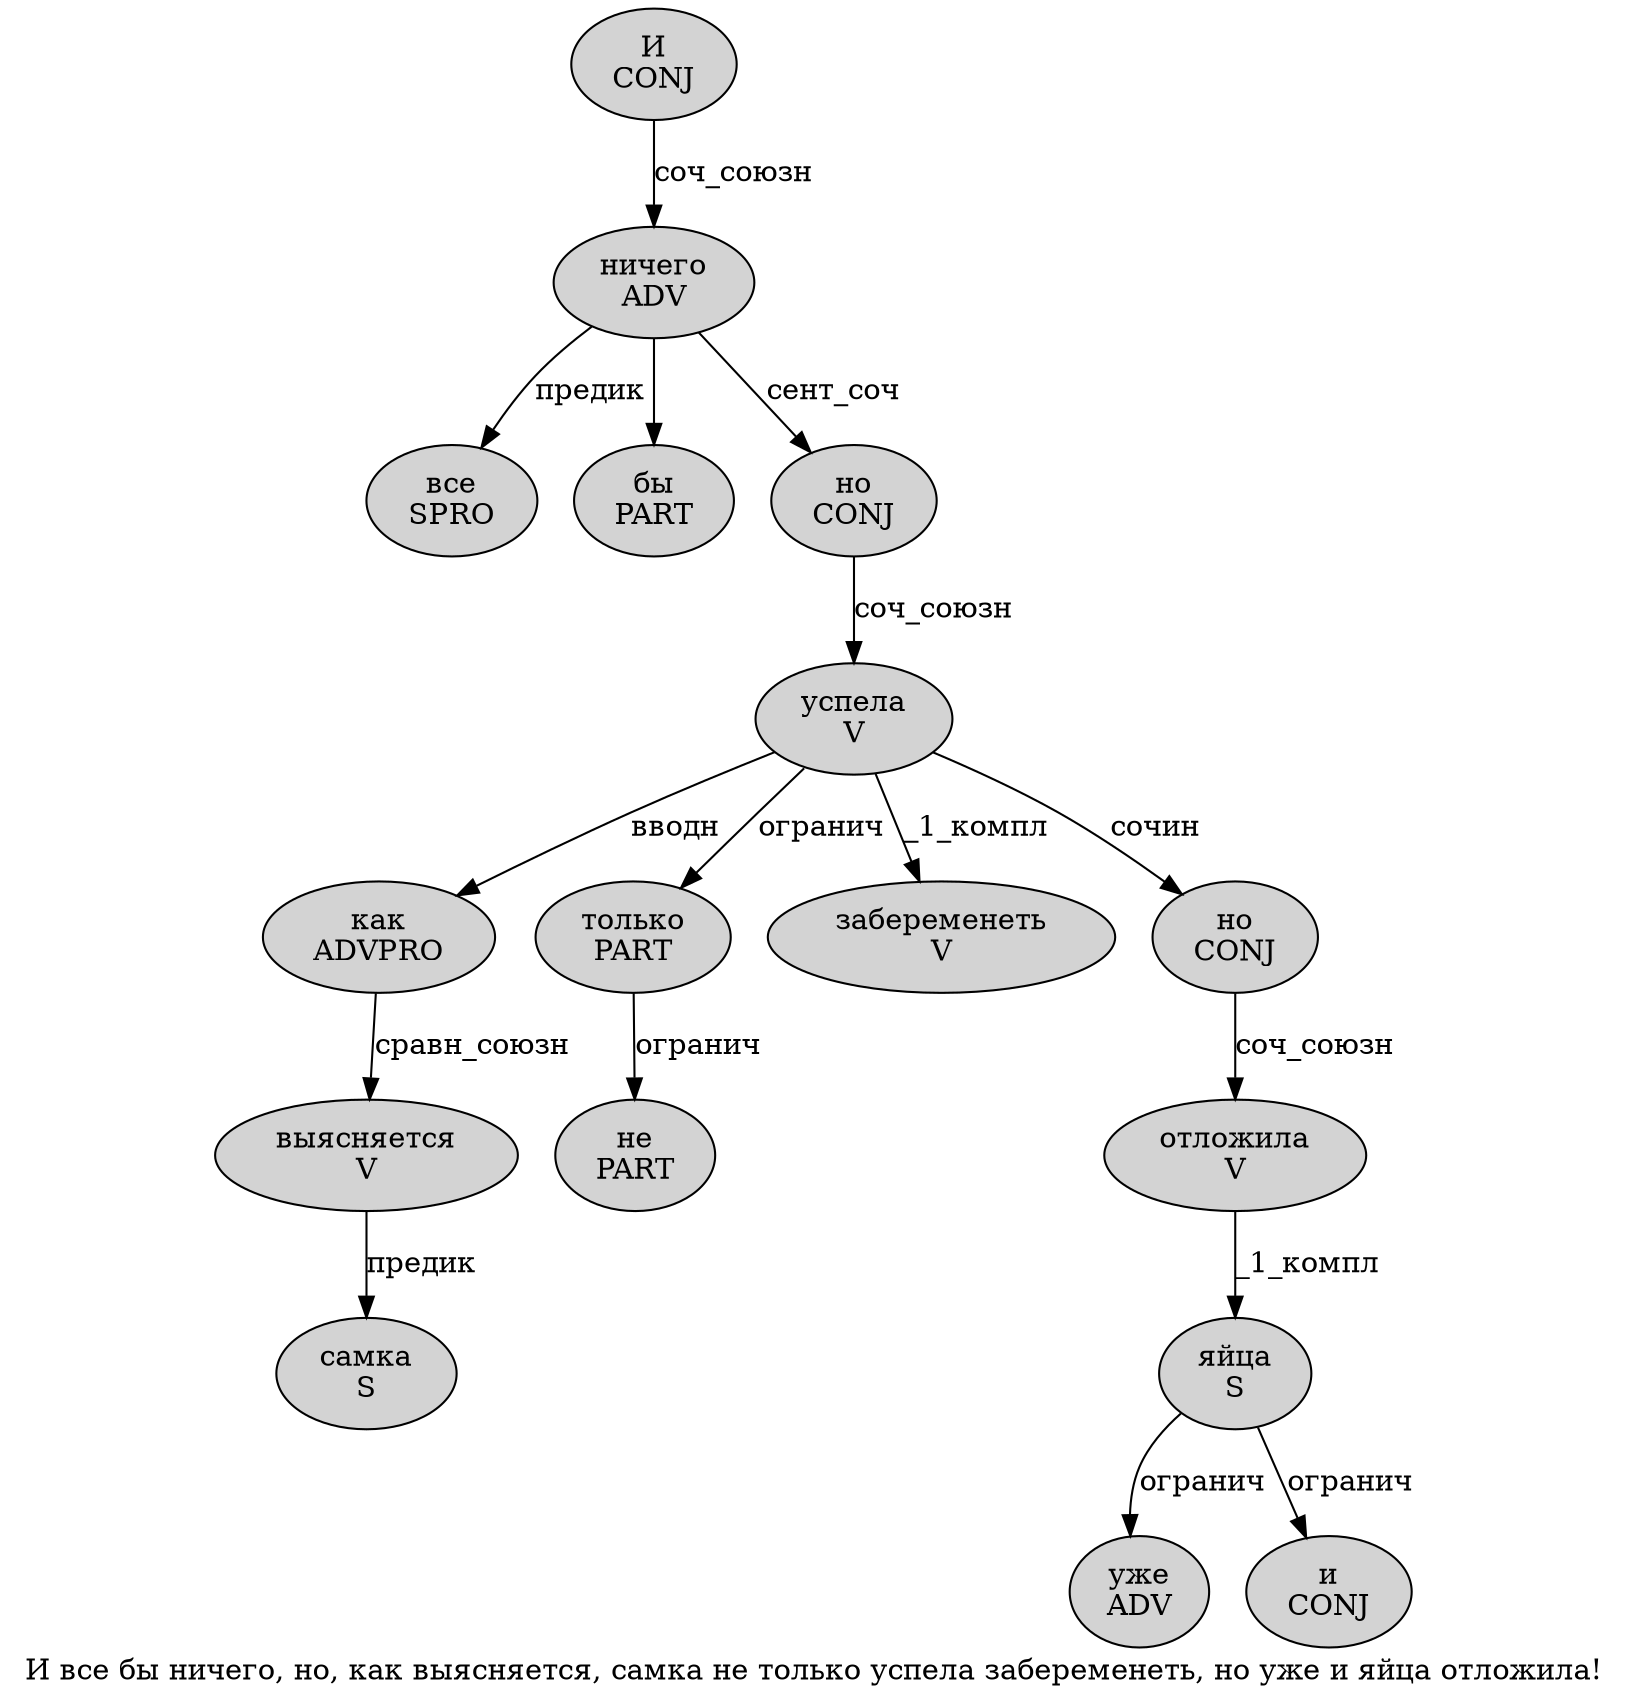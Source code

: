 digraph SENTENCE_4910 {
	graph [label="И все бы ничего, но, как выясняется, самка не только успела забеременеть, но уже и яйца отложила!"]
	node [style=filled]
		0 [label="И
CONJ" color="" fillcolor=lightgray penwidth=1 shape=ellipse]
		1 [label="все
SPRO" color="" fillcolor=lightgray penwidth=1 shape=ellipse]
		2 [label="бы
PART" color="" fillcolor=lightgray penwidth=1 shape=ellipse]
		3 [label="ничего
ADV" color="" fillcolor=lightgray penwidth=1 shape=ellipse]
		5 [label="но
CONJ" color="" fillcolor=lightgray penwidth=1 shape=ellipse]
		7 [label="как
ADVPRO" color="" fillcolor=lightgray penwidth=1 shape=ellipse]
		8 [label="выясняется
V" color="" fillcolor=lightgray penwidth=1 shape=ellipse]
		10 [label="самка
S" color="" fillcolor=lightgray penwidth=1 shape=ellipse]
		11 [label="не
PART" color="" fillcolor=lightgray penwidth=1 shape=ellipse]
		12 [label="только
PART" color="" fillcolor=lightgray penwidth=1 shape=ellipse]
		13 [label="успела
V" color="" fillcolor=lightgray penwidth=1 shape=ellipse]
		14 [label="забеременеть
V" color="" fillcolor=lightgray penwidth=1 shape=ellipse]
		16 [label="но
CONJ" color="" fillcolor=lightgray penwidth=1 shape=ellipse]
		17 [label="уже
ADV" color="" fillcolor=lightgray penwidth=1 shape=ellipse]
		18 [label="и
CONJ" color="" fillcolor=lightgray penwidth=1 shape=ellipse]
		19 [label="яйца
S" color="" fillcolor=lightgray penwidth=1 shape=ellipse]
		20 [label="отложила
V" color="" fillcolor=lightgray penwidth=1 shape=ellipse]
			20 -> 19 [label="_1_компл"]
			7 -> 8 [label="сравн_союзн"]
			13 -> 7 [label="вводн"]
			13 -> 12 [label="огранич"]
			13 -> 14 [label="_1_компл"]
			13 -> 16 [label="сочин"]
			16 -> 20 [label="соч_союзн"]
			19 -> 17 [label="огранич"]
			19 -> 18 [label="огранич"]
			12 -> 11 [label="огранич"]
			0 -> 3 [label="соч_союзн"]
			8 -> 10 [label="предик"]
			5 -> 13 [label="соч_союзн"]
			3 -> 1 [label="предик"]
			3 -> 2
			3 -> 5 [label="сент_соч"]
}